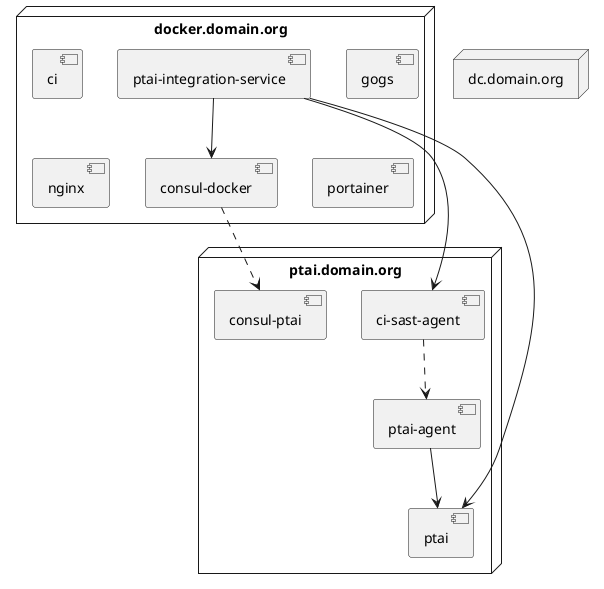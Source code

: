 @startuml
node dc.domain.org {
}

node docker.domain.org {
    [ci]
    [gogs]
    [nginx]
    [consul-docker]
    [portainer]
    [ptai-integration-service]
    [ptai-integration-service] --> [consul-docker]
}

node ptai.domain.org {
    [consul-ptai]
    [ci-sast-agent]
    [ptai]
    [ptai-agent]
    [ci-sast-agent] ..> [ptai-agent]
}

[consul-docker] ..> [consul-ptai]
[ptai-integration-service] --> [ci-sast-agent]
[ptai-integration-service] --> [ptai]
[ptai-agent] --> [ptai]

@enduml